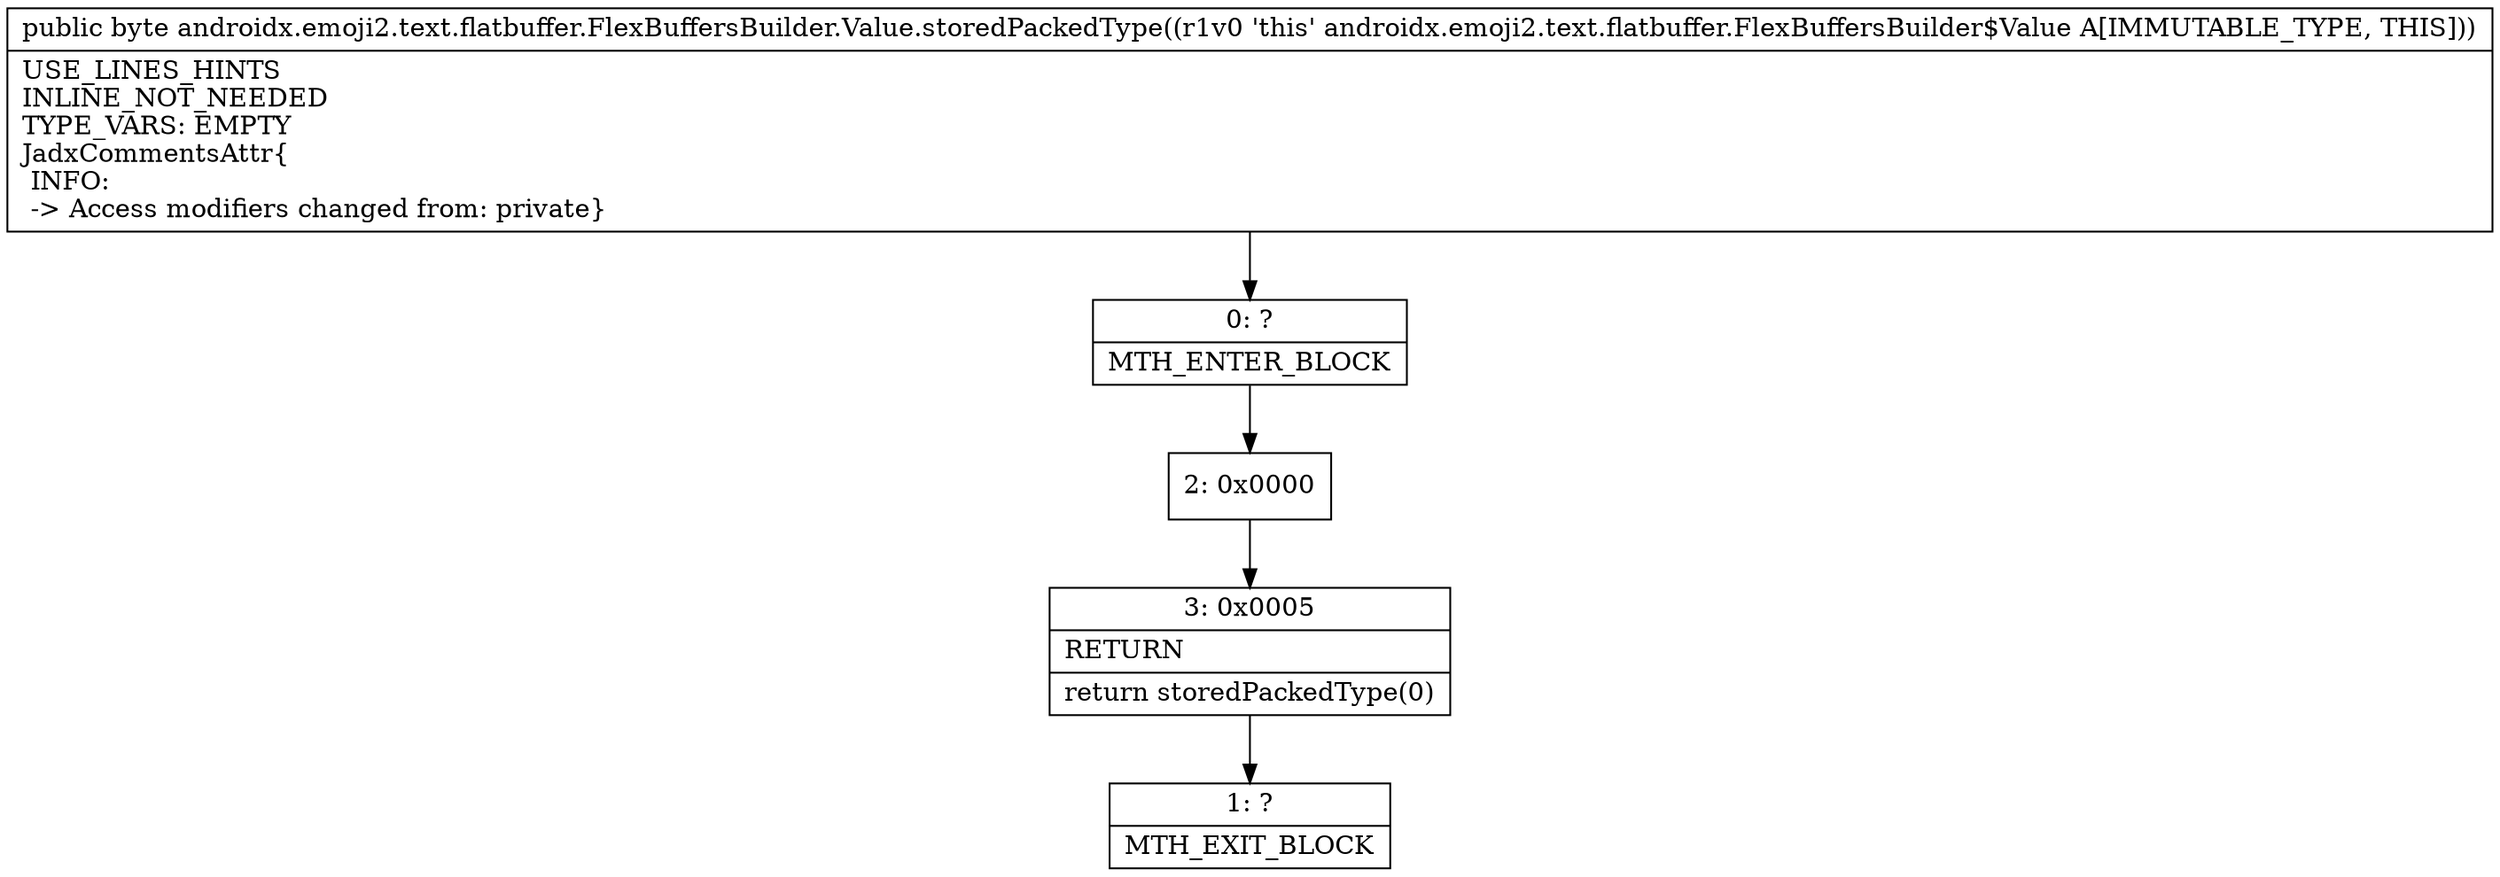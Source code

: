 digraph "CFG forandroidx.emoji2.text.flatbuffer.FlexBuffersBuilder.Value.storedPackedType()B" {
Node_0 [shape=record,label="{0\:\ ?|MTH_ENTER_BLOCK\l}"];
Node_2 [shape=record,label="{2\:\ 0x0000}"];
Node_3 [shape=record,label="{3\:\ 0x0005|RETURN\l|return storedPackedType(0)\l}"];
Node_1 [shape=record,label="{1\:\ ?|MTH_EXIT_BLOCK\l}"];
MethodNode[shape=record,label="{public byte androidx.emoji2.text.flatbuffer.FlexBuffersBuilder.Value.storedPackedType((r1v0 'this' androidx.emoji2.text.flatbuffer.FlexBuffersBuilder$Value A[IMMUTABLE_TYPE, THIS]))  | USE_LINES_HINTS\lINLINE_NOT_NEEDED\lTYPE_VARS: EMPTY\lJadxCommentsAttr\{\l INFO: \l \-\> Access modifiers changed from: private\}\l}"];
MethodNode -> Node_0;Node_0 -> Node_2;
Node_2 -> Node_3;
Node_3 -> Node_1;
}

